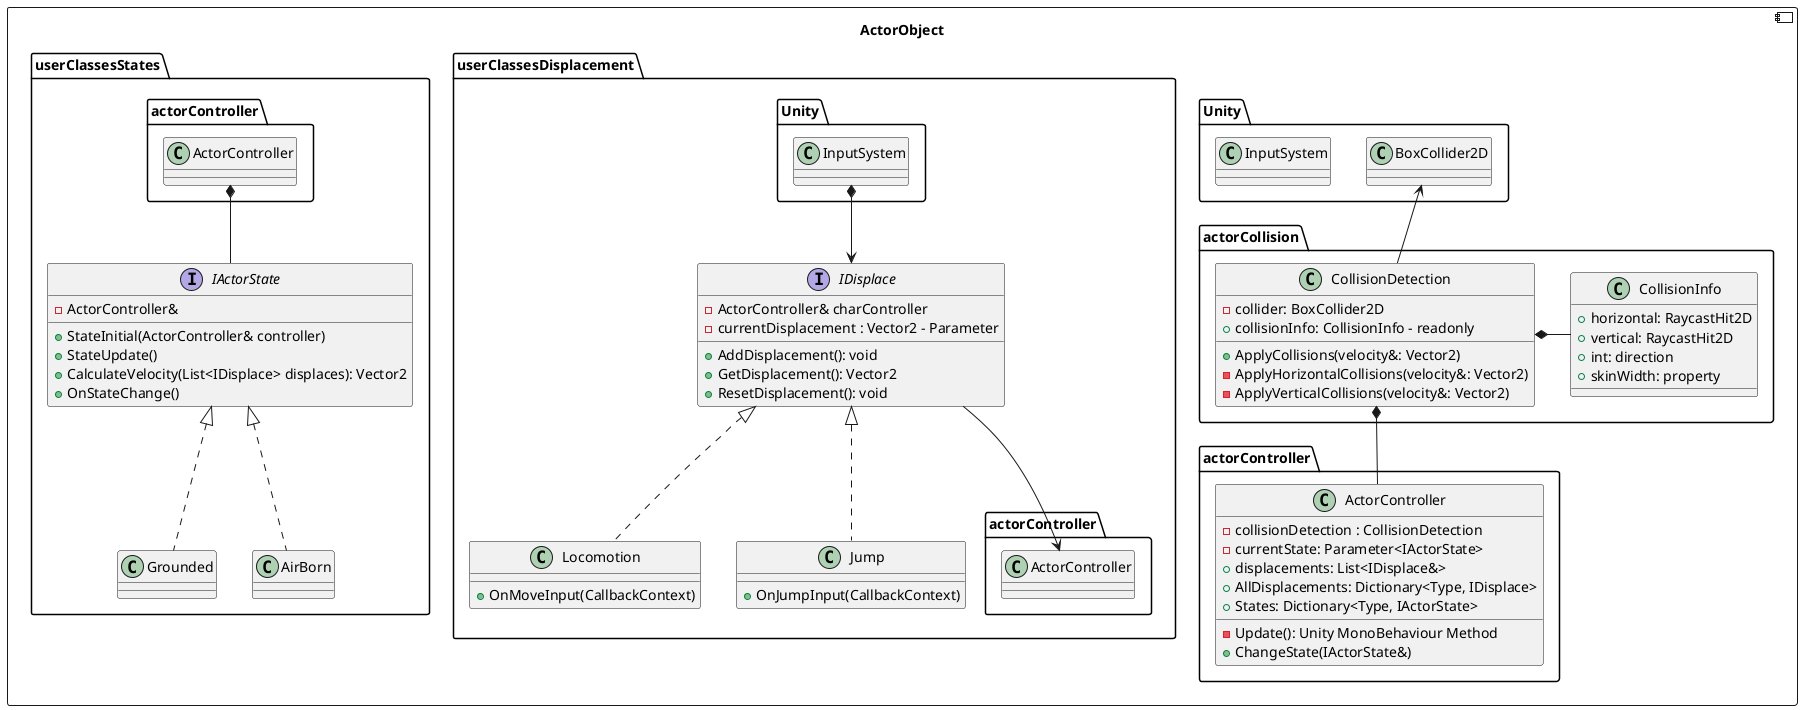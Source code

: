 @startuml class_overview
component ActorObject{
namespace Unity{
    class BoxCollider2D
    {

    }
    class InputSystem 
    {
    }

}

namespace actorCollision{

    class CollisionInfo 
    {
        + horizontal: RaycastHit2D
        + vertical: RaycastHit2D
        + int: direction
        + skinWidth: property
    }

    class CollisionDetection 
    {
        - collider: BoxCollider2D 
        + collisionInfo: CollisionInfo - readonly
        + ApplyCollisions(velocity&: Vector2)
        - ApplyHorizontalCollisions(velocity&: Vector2)
        - ApplyVerticalCollisions(velocity&: Vector2)
    }

    CollisionDetection *- CollisionInfo
}

namespace actorController{

    class ActorController
    {
        - collisionDetection : CollisionDetection
        - Update(): Unity MonoBehaviour Method
        - currentState: Parameter<IActorState>
        + displacements: List<IDisplace&>
        + AllDisplacements: Dictionary<Type, IDisplace>
        + States: Dictionary<Type, IActorState>
        + ChangeState(IActorState&)
    }

}

namespace userClassesDisplacement{
    interface IDisplace
    {
        - ActorController& charController
        - currentDisplacement : Vector2 - Parameter
        + AddDisplacement(): void
        + GetDisplacement(): Vector2
        + ResetDisplacement(): void
    }

    class Locomotion implements IDisplace
    {
        + OnMoveInput(CallbackContext)
    }
    class Jump  implements IDisplace
    {
        + OnJumpInput(CallbackContext)
    }

    Unity.InputSystem *--> IDisplace
    IDisplace --> actorController.ActorController
}

namespace userClassesStates{
    interface IActorState
    {
        - ActorController&
        + StateInitial(ActorController& controller)
        + StateUpdate()
        + CalculateVelocity(List<IDisplace> displaces): Vector2
        + OnStateChange()
    }

    class Grounded implements IActorState
    {

    }

    class AirBorn implements IActorState
    {

    }

    actorController.ActorController *-d- IActorState
}

actorCollision.CollisionDetection *-- actorController.ActorController

actorCollision.CollisionDetection -u-> Unity.BoxCollider2D



/' ++++++++++ NOTES ++++++++++ '/
/' --------- NOTES ----------- '/

}